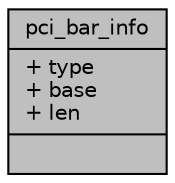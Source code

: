 digraph "pci_bar_info"
{
 // LATEX_PDF_SIZE
  edge [fontname="Helvetica",fontsize="10",labelfontname="Helvetica",labelfontsize="10"];
  node [fontname="Helvetica",fontsize="10",shape=record];
  Node1 [label="{pci_bar_info\n|+ type\l+ base\l+ len\l|}",height=0.2,width=0.4,color="black", fillcolor="grey75", style="filled", fontcolor="black",tooltip=" "];
}
